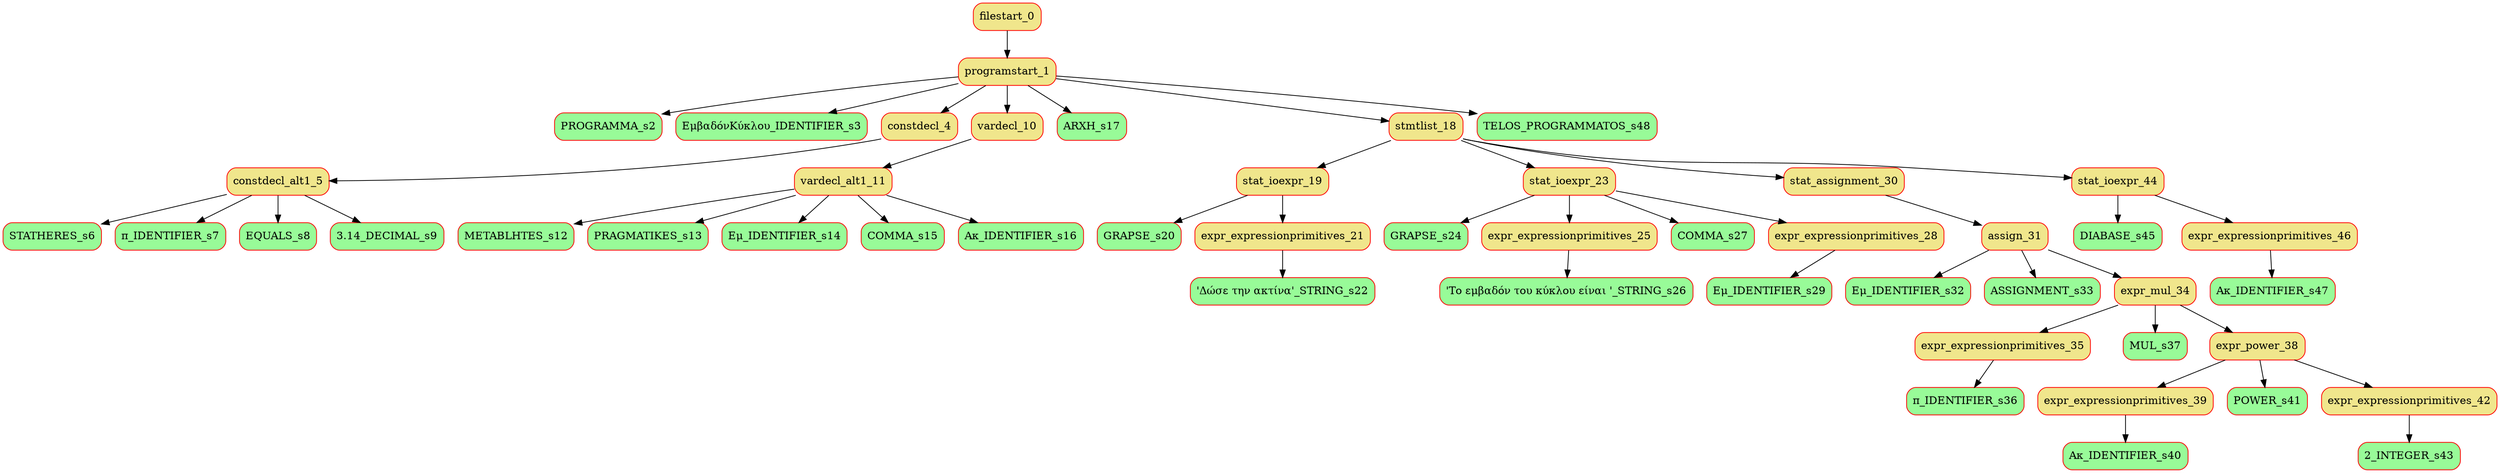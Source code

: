 digraph G {
node [shape=box, style="rounded,filled", color=red, fillcolor=khaki];
"filestart_0" -> "programstart_1";
node [fillcolor=palegreen];
"programstart_1" -> "PROGRAMMA_s2";
node [fillcolor=palegreen];
"programstart_1" -> "ΕμβαδόνΚύκλου_IDENTIFIER_s3";
node [shape=box, style="rounded,filled", color=red, fillcolor=khaki];
"programstart_1" -> "constdecl_4";
node [shape=box, style="rounded,filled", color=red, fillcolor=khaki];
"constdecl_4" -> "constdecl_alt1_5";
node [fillcolor=palegreen];
"constdecl_alt1_5" -> "STATHERES_s6";
node [fillcolor=palegreen];
"constdecl_alt1_5" -> "π_IDENTIFIER_s7";
node [fillcolor=palegreen];
"constdecl_alt1_5" -> "EQUALS_s8";
node [fillcolor=palegreen];
"constdecl_alt1_5" -> "3.14_DECIMAL_s9";
node [shape=box, style="rounded,filled", color=red, fillcolor=khaki];
"programstart_1" -> "vardecl_10";
node [shape=box, style="rounded,filled", color=red, fillcolor=khaki];
"vardecl_10" -> "vardecl_alt1_11";
node [fillcolor=palegreen];
"vardecl_alt1_11" -> "METABLHTES_s12";
node [fillcolor=palegreen];
"vardecl_alt1_11" -> "PRAGMATIKES_s13";
node [fillcolor=palegreen];
"vardecl_alt1_11" -> "Εμ_IDENTIFIER_s14";
node [fillcolor=palegreen];
"vardecl_alt1_11" -> "COMMA_s15";
node [fillcolor=palegreen];
"vardecl_alt1_11" -> "Ακ_IDENTIFIER_s16";
node [fillcolor=palegreen];
"programstart_1" -> "ARXH_s17";
node [shape=box, style="rounded,filled", color=red, fillcolor=khaki];
"programstart_1" -> "stmtlist_18";
node [shape=box, style="rounded,filled", color=red, fillcolor=khaki];
"stmtlist_18" -> "stat_ioexpr_19";
node [fillcolor=palegreen];
"stat_ioexpr_19" -> "GRAPSE_s20";
node [shape=box, style="rounded,filled", color=red, fillcolor=khaki];
"stat_ioexpr_19" -> "expr_expressionprimitives_21";
node [fillcolor=palegreen];
"expr_expressionprimitives_21" -> "'Δώσε την ακτίνα'_STRING_s22";
node [shape=box, style="rounded,filled", color=red, fillcolor=khaki];
"stmtlist_18" -> "stat_ioexpr_23";
node [fillcolor=palegreen];
"stat_ioexpr_23" -> "GRAPSE_s24";
node [shape=box, style="rounded,filled", color=red, fillcolor=khaki];
"stat_ioexpr_23" -> "expr_expressionprimitives_25";
node [fillcolor=palegreen];
"expr_expressionprimitives_25" -> "'Το εμβαδόν του κύκλου είναι '_STRING_s26";
node [fillcolor=palegreen];
"stat_ioexpr_23" -> "COMMA_s27";
node [shape=box, style="rounded,filled", color=red, fillcolor=khaki];
"stat_ioexpr_23" -> "expr_expressionprimitives_28";
node [fillcolor=palegreen];
"expr_expressionprimitives_28" -> "Εμ_IDENTIFIER_s29";
node [shape=box, style="rounded,filled", color=red, fillcolor=khaki];
"stmtlist_18" -> "stat_assignment_30";
node [shape=box, style="rounded,filled", color=red, fillcolor=khaki];
"stat_assignment_30" -> "assign_31";
node [fillcolor=palegreen];
"assign_31" -> "Εμ_IDENTIFIER_s32";
node [fillcolor=palegreen];
"assign_31" -> "ASSIGNMENT_s33";
node [shape=box, style="rounded,filled", color=red, fillcolor=khaki];
"assign_31" -> "expr_mul_34";
node [shape=box, style="rounded,filled", color=red, fillcolor=khaki];
"expr_mul_34" -> "expr_expressionprimitives_35";
node [fillcolor=palegreen];
"expr_expressionprimitives_35" -> "π_IDENTIFIER_s36";
node [fillcolor=palegreen];
"expr_mul_34" -> "MUL_s37";
node [shape=box, style="rounded,filled", color=red, fillcolor=khaki];
"expr_mul_34" -> "expr_power_38";
node [shape=box, style="rounded,filled", color=red, fillcolor=khaki];
"expr_power_38" -> "expr_expressionprimitives_39";
node [fillcolor=palegreen];
"expr_expressionprimitives_39" -> "Ακ_IDENTIFIER_s40";
node [fillcolor=palegreen];
"expr_power_38" -> "POWER_s41";
node [shape=box, style="rounded,filled", color=red, fillcolor=khaki];
"expr_power_38" -> "expr_expressionprimitives_42";
node [fillcolor=palegreen];
"expr_expressionprimitives_42" -> "2_INTEGER_s43";
node [shape=box, style="rounded,filled", color=red, fillcolor=khaki];
"stmtlist_18" -> "stat_ioexpr_44";
node [fillcolor=palegreen];
"stat_ioexpr_44" -> "DIABASE_s45";
node [shape=box, style="rounded,filled", color=red, fillcolor=khaki];
"stat_ioexpr_44" -> "expr_expressionprimitives_46";
node [fillcolor=palegreen];
"expr_expressionprimitives_46" -> "Ακ_IDENTIFIER_s47";
node [fillcolor=palegreen];
"programstart_1" -> "TELOS_PROGRAMMATOS_s48";
}
